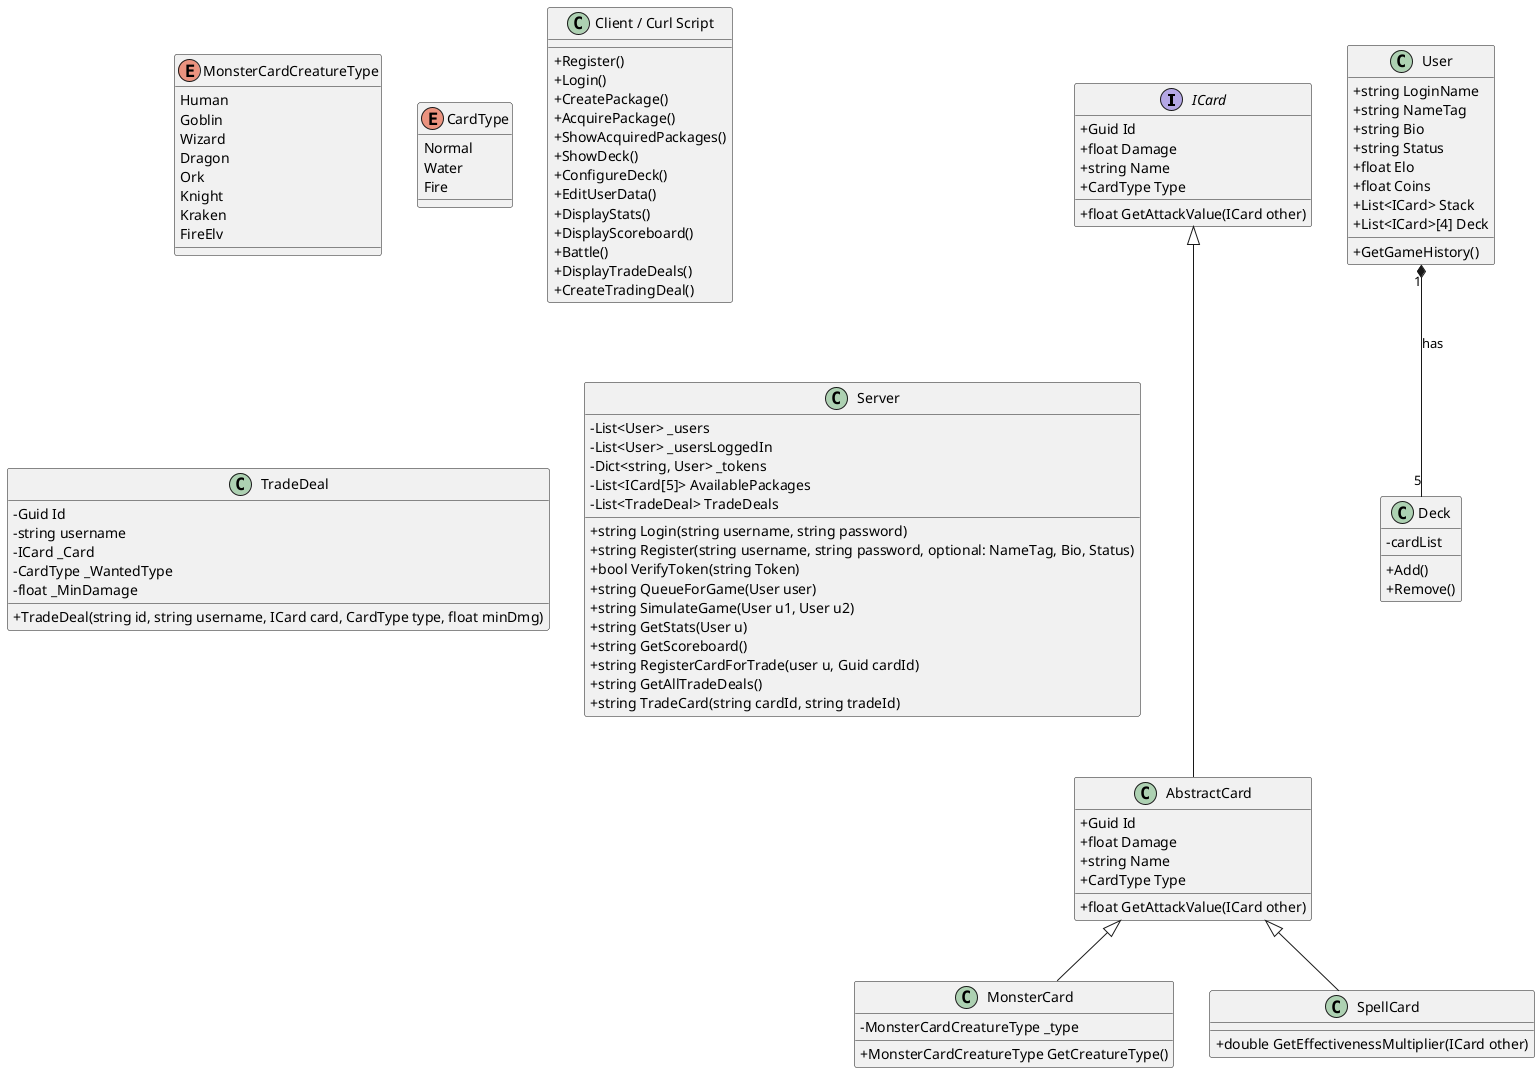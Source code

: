 ﻿@startuml
skinparam classAttributeIconSize 0

Interface ICard{
 +Guid Id
 +float Damage
 +string Name
 +CardType Type
 +float GetAttackValue(ICard other)
}

class AbstractCard{
 +Guid Id
 +float Damage
 +string Name
 +CardType Type
 +float GetAttackValue(ICard other)
}
ICard <|--- AbstractCard

class MonsterCard{
 -MonsterCardCreatureType _type
 +MonsterCardCreatureType GetCreatureType()
}
enum MonsterCardCreatureType{
 Human
 Goblin
 Wizard
 Dragon
 Ork
 Knight
 Kraken
 FireElv
}

class SpellCard{
 +double GetEffectivenessMultiplier(ICard other)
}
enum CardType{
 Normal
 Water
 Fire
}
AbstractCard <|-- MonsterCard
AbstractCard <|-- SpellCard

class User{
 +string LoginName
 +string NameTag
 +string Bio
 +string Status
 +float Elo
 +float Coins
 +List<ICard> Stack
 +GetGameHistory()
 +List<ICard>[4] Deck
}
User "1" *-- "5" Deck: has

class Deck {
 -cardList
 +Add()
 +Remove()
}

class "Client / Curl Script"{
 +Register()
 +Login()
 +CreatePackage()
 +AcquirePackage()
 +ShowAcquiredPackages()
 +ShowDeck()
 +ConfigureDeck()
 +EditUserData()
 +DisplayStats()
 +DisplayScoreboard()
 +Battle()
 +DisplayTradeDeals()
 +CreateTradingDeal() 
}


class TradeDeal {
 -Guid Id
 -string username
 -ICard _Card
 -CardType _WantedType
 -float _MinDamage
 +TradeDeal(string id, string username, ICard card, CardType type, float minDmg)
}

class Server{
 -List<User> _users
 -List<User> _usersLoggedIn
 -Dict<string, User> _tokens
 -List<ICard[5]> AvailablePackages
 -List<TradeDeal> TradeDeals
 +string Login(string username, string password)
 +string Register(string username, string password, optional: NameTag, Bio, Status)
 +bool VerifyToken(string Token)
 +string QueueForGame(User user)
 +string SimulateGame(User u1, User u2)
 +string GetStats(User u)
 +string GetScoreboard()
 +string RegisterCardForTrade(user u, Guid cardId)
 +string GetAllTradeDeals()
 +string TradeCard(string cardId, string tradeId)
 
}

@enduml